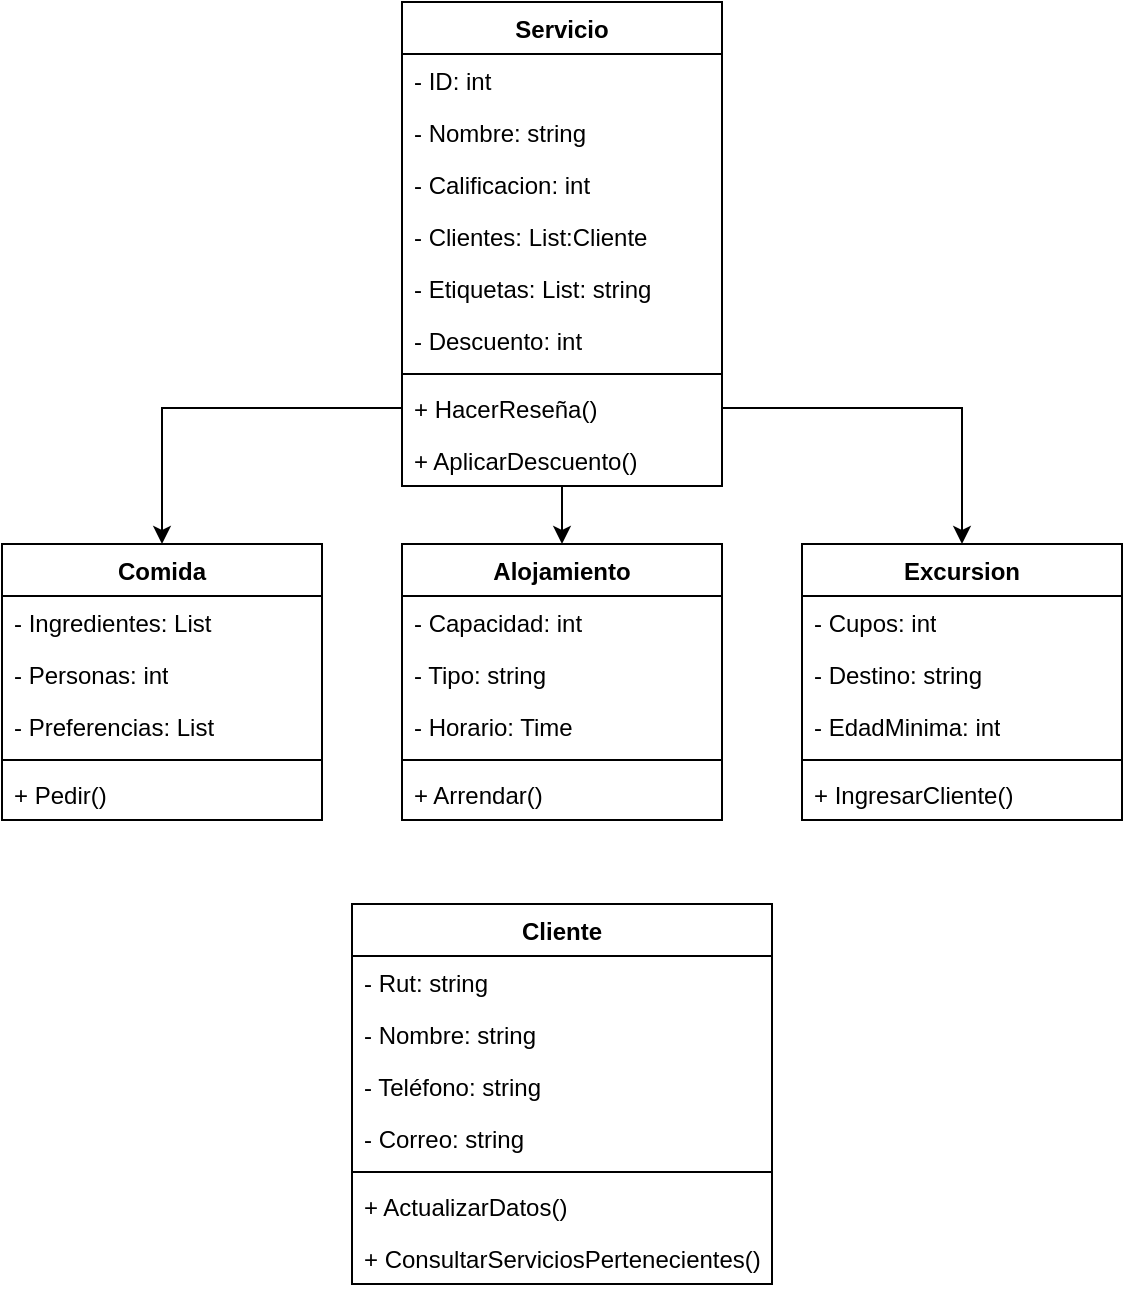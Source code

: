 <mxfile version="24.1.0" type="device">
  <diagram name="Page-1" id="vRsoUyfRr7oUPuzbqk2X">
    <mxGraphModel dx="1050" dy="1021" grid="1" gridSize="10" guides="1" tooltips="1" connect="1" arrows="1" fold="1" page="0" pageScale="1" pageWidth="850" pageHeight="1100" math="0" shadow="0">
      <root>
        <mxCell id="0" />
        <mxCell id="1" parent="0" />
        <mxCell id="MHgq21WoabchpBQRZmJi-1" value="Alojamiento" style="swimlane;fontStyle=1;align=center;verticalAlign=top;childLayout=stackLayout;horizontal=1;startSize=26;horizontalStack=0;resizeParent=1;resizeParentMax=0;resizeLast=0;collapsible=1;marginBottom=0;whiteSpace=wrap;html=1;" parent="1" vertex="1">
          <mxGeometry x="320" y="211" width="160" height="138" as="geometry" />
        </mxCell>
        <mxCell id="MHgq21WoabchpBQRZmJi-2" value="- Capacidad: int" style="text;strokeColor=none;fillColor=none;align=left;verticalAlign=top;spacingLeft=4;spacingRight=4;overflow=hidden;rotatable=0;points=[[0,0.5],[1,0.5]];portConstraint=eastwest;whiteSpace=wrap;html=1;" parent="MHgq21WoabchpBQRZmJi-1" vertex="1">
          <mxGeometry y="26" width="160" height="26" as="geometry" />
        </mxCell>
        <mxCell id="MHgq21WoabchpBQRZmJi-32" value="- Tipo: string" style="text;strokeColor=none;fillColor=none;align=left;verticalAlign=top;spacingLeft=4;spacingRight=4;overflow=hidden;rotatable=0;points=[[0,0.5],[1,0.5]];portConstraint=eastwest;whiteSpace=wrap;html=1;" parent="MHgq21WoabchpBQRZmJi-1" vertex="1">
          <mxGeometry y="52" width="160" height="26" as="geometry" />
        </mxCell>
        <mxCell id="MHgq21WoabchpBQRZmJi-39" value="- Horario: Time" style="text;strokeColor=none;fillColor=none;align=left;verticalAlign=top;spacingLeft=4;spacingRight=4;overflow=hidden;rotatable=0;points=[[0,0.5],[1,0.5]];portConstraint=eastwest;whiteSpace=wrap;html=1;" parent="MHgq21WoabchpBQRZmJi-1" vertex="1">
          <mxGeometry y="78" width="160" height="26" as="geometry" />
        </mxCell>
        <mxCell id="MHgq21WoabchpBQRZmJi-3" value="" style="line;strokeWidth=1;fillColor=none;align=left;verticalAlign=middle;spacingTop=-1;spacingLeft=3;spacingRight=3;rotatable=0;labelPosition=right;points=[];portConstraint=eastwest;strokeColor=inherit;" parent="MHgq21WoabchpBQRZmJi-1" vertex="1">
          <mxGeometry y="104" width="160" height="8" as="geometry" />
        </mxCell>
        <mxCell id="MHgq21WoabchpBQRZmJi-4" value="+ Arrendar()" style="text;strokeColor=none;fillColor=none;align=left;verticalAlign=top;spacingLeft=4;spacingRight=4;overflow=hidden;rotatable=0;points=[[0,0.5],[1,0.5]];portConstraint=eastwest;whiteSpace=wrap;html=1;" parent="MHgq21WoabchpBQRZmJi-1" vertex="1">
          <mxGeometry y="112" width="160" height="26" as="geometry" />
        </mxCell>
        <mxCell id="MHgq21WoabchpBQRZmJi-5" value="Excursion" style="swimlane;fontStyle=1;align=center;verticalAlign=top;childLayout=stackLayout;horizontal=1;startSize=26;horizontalStack=0;resizeParent=1;resizeParentMax=0;resizeLast=0;collapsible=1;marginBottom=0;whiteSpace=wrap;html=1;" parent="1" vertex="1">
          <mxGeometry x="520" y="211" width="160" height="138" as="geometry" />
        </mxCell>
        <mxCell id="MHgq21WoabchpBQRZmJi-6" value="- Cupos: int" style="text;strokeColor=none;fillColor=none;align=left;verticalAlign=top;spacingLeft=4;spacingRight=4;overflow=hidden;rotatable=0;points=[[0,0.5],[1,0.5]];portConstraint=eastwest;whiteSpace=wrap;html=1;" parent="MHgq21WoabchpBQRZmJi-5" vertex="1">
          <mxGeometry y="26" width="160" height="26" as="geometry" />
        </mxCell>
        <mxCell id="MHgq21WoabchpBQRZmJi-31" value="- Destino: string" style="text;strokeColor=none;fillColor=none;align=left;verticalAlign=top;spacingLeft=4;spacingRight=4;overflow=hidden;rotatable=0;points=[[0,0.5],[1,0.5]];portConstraint=eastwest;whiteSpace=wrap;html=1;" parent="MHgq21WoabchpBQRZmJi-5" vertex="1">
          <mxGeometry y="52" width="160" height="26" as="geometry" />
        </mxCell>
        <mxCell id="MHgq21WoabchpBQRZmJi-40" value="- EdadMinima: int" style="text;strokeColor=none;fillColor=none;align=left;verticalAlign=top;spacingLeft=4;spacingRight=4;overflow=hidden;rotatable=0;points=[[0,0.5],[1,0.5]];portConstraint=eastwest;whiteSpace=wrap;html=1;" parent="MHgq21WoabchpBQRZmJi-5" vertex="1">
          <mxGeometry y="78" width="160" height="26" as="geometry" />
        </mxCell>
        <mxCell id="MHgq21WoabchpBQRZmJi-7" value="" style="line;strokeWidth=1;fillColor=none;align=left;verticalAlign=middle;spacingTop=-1;spacingLeft=3;spacingRight=3;rotatable=0;labelPosition=right;points=[];portConstraint=eastwest;strokeColor=inherit;" parent="MHgq21WoabchpBQRZmJi-5" vertex="1">
          <mxGeometry y="104" width="160" height="8" as="geometry" />
        </mxCell>
        <mxCell id="MHgq21WoabchpBQRZmJi-8" value="+ IngresarCliente()" style="text;strokeColor=none;fillColor=none;align=left;verticalAlign=top;spacingLeft=4;spacingRight=4;overflow=hidden;rotatable=0;points=[[0,0.5],[1,0.5]];portConstraint=eastwest;whiteSpace=wrap;html=1;" parent="MHgq21WoabchpBQRZmJi-5" vertex="1">
          <mxGeometry y="112" width="160" height="26" as="geometry" />
        </mxCell>
        <mxCell id="MHgq21WoabchpBQRZmJi-9" value="Comida" style="swimlane;fontStyle=1;align=center;verticalAlign=top;childLayout=stackLayout;horizontal=1;startSize=26;horizontalStack=0;resizeParent=1;resizeParentMax=0;resizeLast=0;collapsible=1;marginBottom=0;whiteSpace=wrap;html=1;" parent="1" vertex="1">
          <mxGeometry x="120" y="211" width="160" height="138" as="geometry" />
        </mxCell>
        <mxCell id="MHgq21WoabchpBQRZmJi-10" value="- Ingredientes: List" style="text;strokeColor=none;fillColor=none;align=left;verticalAlign=top;spacingLeft=4;spacingRight=4;overflow=hidden;rotatable=0;points=[[0,0.5],[1,0.5]];portConstraint=eastwest;whiteSpace=wrap;html=1;" parent="MHgq21WoabchpBQRZmJi-9" vertex="1">
          <mxGeometry y="26" width="160" height="26" as="geometry" />
        </mxCell>
        <mxCell id="MHgq21WoabchpBQRZmJi-30" value="- Personas: int" style="text;strokeColor=none;fillColor=none;align=left;verticalAlign=top;spacingLeft=4;spacingRight=4;overflow=hidden;rotatable=0;points=[[0,0.5],[1,0.5]];portConstraint=eastwest;whiteSpace=wrap;html=1;" parent="MHgq21WoabchpBQRZmJi-9" vertex="1">
          <mxGeometry y="52" width="160" height="26" as="geometry" />
        </mxCell>
        <mxCell id="MHgq21WoabchpBQRZmJi-37" value="- Preferencias: List" style="text;strokeColor=none;fillColor=none;align=left;verticalAlign=top;spacingLeft=4;spacingRight=4;overflow=hidden;rotatable=0;points=[[0,0.5],[1,0.5]];portConstraint=eastwest;whiteSpace=wrap;html=1;" parent="MHgq21WoabchpBQRZmJi-9" vertex="1">
          <mxGeometry y="78" width="160" height="26" as="geometry" />
        </mxCell>
        <mxCell id="MHgq21WoabchpBQRZmJi-11" value="" style="line;strokeWidth=1;fillColor=none;align=left;verticalAlign=middle;spacingTop=-1;spacingLeft=3;spacingRight=3;rotatable=0;labelPosition=right;points=[];portConstraint=eastwest;strokeColor=inherit;" parent="MHgq21WoabchpBQRZmJi-9" vertex="1">
          <mxGeometry y="104" width="160" height="8" as="geometry" />
        </mxCell>
        <mxCell id="MHgq21WoabchpBQRZmJi-12" value="+ Pedir()" style="text;strokeColor=none;fillColor=none;align=left;verticalAlign=top;spacingLeft=4;spacingRight=4;overflow=hidden;rotatable=0;points=[[0,0.5],[1,0.5]];portConstraint=eastwest;whiteSpace=wrap;html=1;" parent="MHgq21WoabchpBQRZmJi-9" vertex="1">
          <mxGeometry y="112" width="160" height="26" as="geometry" />
        </mxCell>
        <mxCell id="MHgq21WoabchpBQRZmJi-13" value="Cliente" style="swimlane;fontStyle=1;align=center;verticalAlign=top;childLayout=stackLayout;horizontal=1;startSize=26;horizontalStack=0;resizeParent=1;resizeParentMax=0;resizeLast=0;collapsible=1;marginBottom=0;whiteSpace=wrap;html=1;" parent="1" vertex="1">
          <mxGeometry x="295" y="391" width="210" height="190" as="geometry" />
        </mxCell>
        <mxCell id="MHgq21WoabchpBQRZmJi-14" value="- Rut: string" style="text;strokeColor=none;fillColor=none;align=left;verticalAlign=top;spacingLeft=4;spacingRight=4;overflow=hidden;rotatable=0;points=[[0,0.5],[1,0.5]];portConstraint=eastwest;whiteSpace=wrap;html=1;" parent="MHgq21WoabchpBQRZmJi-13" vertex="1">
          <mxGeometry y="26" width="210" height="26" as="geometry" />
        </mxCell>
        <mxCell id="MHgq21WoabchpBQRZmJi-17" value="- Nombre: string" style="text;strokeColor=none;fillColor=none;align=left;verticalAlign=top;spacingLeft=4;spacingRight=4;overflow=hidden;rotatable=0;points=[[0,0.5],[1,0.5]];portConstraint=eastwest;whiteSpace=wrap;html=1;" parent="MHgq21WoabchpBQRZmJi-13" vertex="1">
          <mxGeometry y="52" width="210" height="26" as="geometry" />
        </mxCell>
        <mxCell id="MHgq21WoabchpBQRZmJi-33" value="- Teléfono: string" style="text;strokeColor=none;fillColor=none;align=left;verticalAlign=top;spacingLeft=4;spacingRight=4;overflow=hidden;rotatable=0;points=[[0,0.5],[1,0.5]];portConstraint=eastwest;whiteSpace=wrap;html=1;" parent="MHgq21WoabchpBQRZmJi-13" vertex="1">
          <mxGeometry y="78" width="210" height="26" as="geometry" />
        </mxCell>
        <mxCell id="MHgq21WoabchpBQRZmJi-34" value="- Correo: string" style="text;strokeColor=none;fillColor=none;align=left;verticalAlign=top;spacingLeft=4;spacingRight=4;overflow=hidden;rotatable=0;points=[[0,0.5],[1,0.5]];portConstraint=eastwest;whiteSpace=wrap;html=1;" parent="MHgq21WoabchpBQRZmJi-13" vertex="1">
          <mxGeometry y="104" width="210" height="26" as="geometry" />
        </mxCell>
        <mxCell id="MHgq21WoabchpBQRZmJi-15" value="" style="line;strokeWidth=1;fillColor=none;align=left;verticalAlign=middle;spacingTop=-1;spacingLeft=3;spacingRight=3;rotatable=0;labelPosition=right;points=[];portConstraint=eastwest;strokeColor=inherit;" parent="MHgq21WoabchpBQRZmJi-13" vertex="1">
          <mxGeometry y="130" width="210" height="8" as="geometry" />
        </mxCell>
        <mxCell id="MHgq21WoabchpBQRZmJi-16" value="+ ActualizarDatos()" style="text;strokeColor=none;fillColor=none;align=left;verticalAlign=top;spacingLeft=4;spacingRight=4;overflow=hidden;rotatable=0;points=[[0,0.5],[1,0.5]];portConstraint=eastwest;whiteSpace=wrap;html=1;" parent="MHgq21WoabchpBQRZmJi-13" vertex="1">
          <mxGeometry y="138" width="210" height="26" as="geometry" />
        </mxCell>
        <mxCell id="MHgq21WoabchpBQRZmJi-35" value="+ ConsultarServiciosPertenecientes()" style="text;strokeColor=none;fillColor=none;align=left;verticalAlign=top;spacingLeft=4;spacingRight=4;overflow=hidden;rotatable=0;points=[[0,0.5],[1,0.5]];portConstraint=eastwest;whiteSpace=wrap;html=1;" parent="MHgq21WoabchpBQRZmJi-13" vertex="1">
          <mxGeometry y="164" width="210" height="26" as="geometry" />
        </mxCell>
        <mxCell id="MHgq21WoabchpBQRZmJi-42" style="edgeStyle=orthogonalEdgeStyle;rounded=0;orthogonalLoop=1;jettySize=auto;html=1;exitX=0.5;exitY=1;exitDx=0;exitDy=0;entryX=0.5;entryY=0;entryDx=0;entryDy=0;" parent="1" source="MHgq21WoabchpBQRZmJi-24" target="MHgq21WoabchpBQRZmJi-1" edge="1">
          <mxGeometry relative="1" as="geometry">
            <mxPoint x="400" y="176" as="sourcePoint" />
          </mxGeometry>
        </mxCell>
        <mxCell id="MHgq21WoabchpBQRZmJi-24" value="Servicio" style="swimlane;fontStyle=1;align=center;verticalAlign=top;childLayout=stackLayout;horizontal=1;startSize=26;horizontalStack=0;resizeParent=1;resizeParentMax=0;resizeLast=0;collapsible=1;marginBottom=0;whiteSpace=wrap;html=1;" parent="1" vertex="1">
          <mxGeometry x="320" y="-60" width="160" height="242" as="geometry" />
        </mxCell>
        <mxCell id="MHgq21WoabchpBQRZmJi-25" value="- ID: int" style="text;strokeColor=none;fillColor=none;align=left;verticalAlign=top;spacingLeft=4;spacingRight=4;overflow=hidden;rotatable=0;points=[[0,0.5],[1,0.5]];portConstraint=eastwest;whiteSpace=wrap;html=1;" parent="MHgq21WoabchpBQRZmJi-24" vertex="1">
          <mxGeometry y="26" width="160" height="26" as="geometry" />
        </mxCell>
        <mxCell id="MHgq21WoabchpBQRZmJi-26" value="- Nombre: string" style="text;strokeColor=none;fillColor=none;align=left;verticalAlign=top;spacingLeft=4;spacingRight=4;overflow=hidden;rotatable=0;points=[[0,0.5],[1,0.5]];portConstraint=eastwest;whiteSpace=wrap;html=1;" parent="MHgq21WoabchpBQRZmJi-24" vertex="1">
          <mxGeometry y="52" width="160" height="26" as="geometry" />
        </mxCell>
        <mxCell id="MHgq21WoabchpBQRZmJi-38" value="- Calificacion: int" style="text;strokeColor=none;fillColor=none;align=left;verticalAlign=top;spacingLeft=4;spacingRight=4;overflow=hidden;rotatable=0;points=[[0,0.5],[1,0.5]];portConstraint=eastwest;whiteSpace=wrap;html=1;" parent="MHgq21WoabchpBQRZmJi-24" vertex="1">
          <mxGeometry y="78" width="160" height="26" as="geometry" />
        </mxCell>
        <mxCell id="MHgq21WoabchpBQRZmJi-44" value="- Clientes: List:Cliente" style="text;strokeColor=none;fillColor=none;align=left;verticalAlign=top;spacingLeft=4;spacingRight=4;overflow=hidden;rotatable=0;points=[[0,0.5],[1,0.5]];portConstraint=eastwest;whiteSpace=wrap;html=1;" parent="MHgq21WoabchpBQRZmJi-24" vertex="1">
          <mxGeometry y="104" width="160" height="26" as="geometry" />
        </mxCell>
        <mxCell id="MHgq21WoabchpBQRZmJi-46" value="- Etiquetas: List: string" style="text;strokeColor=none;fillColor=none;align=left;verticalAlign=top;spacingLeft=4;spacingRight=4;overflow=hidden;rotatable=0;points=[[0,0.5],[1,0.5]];portConstraint=eastwest;whiteSpace=wrap;html=1;" parent="MHgq21WoabchpBQRZmJi-24" vertex="1">
          <mxGeometry y="130" width="160" height="26" as="geometry" />
        </mxCell>
        <mxCell id="MHgq21WoabchpBQRZmJi-47" value="- Descuento: int" style="text;strokeColor=none;fillColor=none;align=left;verticalAlign=top;spacingLeft=4;spacingRight=4;overflow=hidden;rotatable=0;points=[[0,0.5],[1,0.5]];portConstraint=eastwest;whiteSpace=wrap;html=1;" parent="MHgq21WoabchpBQRZmJi-24" vertex="1">
          <mxGeometry y="156" width="160" height="26" as="geometry" />
        </mxCell>
        <mxCell id="MHgq21WoabchpBQRZmJi-27" value="" style="line;strokeWidth=1;fillColor=none;align=left;verticalAlign=middle;spacingTop=-1;spacingLeft=3;spacingRight=3;rotatable=0;labelPosition=right;points=[];portConstraint=eastwest;strokeColor=inherit;" parent="MHgq21WoabchpBQRZmJi-24" vertex="1">
          <mxGeometry y="182" width="160" height="8" as="geometry" />
        </mxCell>
        <mxCell id="MHgq21WoabchpBQRZmJi-29" value="+ HacerReseña()" style="text;strokeColor=none;fillColor=none;align=left;verticalAlign=top;spacingLeft=4;spacingRight=4;overflow=hidden;rotatable=0;points=[[0,0.5],[1,0.5]];portConstraint=eastwest;whiteSpace=wrap;html=1;" parent="MHgq21WoabchpBQRZmJi-24" vertex="1">
          <mxGeometry y="190" width="160" height="26" as="geometry" />
        </mxCell>
        <mxCell id="MHgq21WoabchpBQRZmJi-36" value="+ AplicarDescuento()" style="text;strokeColor=none;fillColor=none;align=left;verticalAlign=top;spacingLeft=4;spacingRight=4;overflow=hidden;rotatable=0;points=[[0,0.5],[1,0.5]];portConstraint=eastwest;whiteSpace=wrap;html=1;" parent="MHgq21WoabchpBQRZmJi-24" vertex="1">
          <mxGeometry y="216" width="160" height="26" as="geometry" />
        </mxCell>
        <mxCell id="MHgq21WoabchpBQRZmJi-41" style="edgeStyle=orthogonalEdgeStyle;rounded=0;orthogonalLoop=1;jettySize=auto;html=1;exitX=0;exitY=0.5;exitDx=0;exitDy=0;entryX=0.5;entryY=0;entryDx=0;entryDy=0;" parent="1" source="MHgq21WoabchpBQRZmJi-29" target="MHgq21WoabchpBQRZmJi-9" edge="1">
          <mxGeometry relative="1" as="geometry" />
        </mxCell>
        <mxCell id="MHgq21WoabchpBQRZmJi-43" style="edgeStyle=orthogonalEdgeStyle;rounded=0;orthogonalLoop=1;jettySize=auto;html=1;exitX=1;exitY=0.5;exitDx=0;exitDy=0;entryX=0.5;entryY=0;entryDx=0;entryDy=0;" parent="1" source="MHgq21WoabchpBQRZmJi-29" target="MHgq21WoabchpBQRZmJi-5" edge="1">
          <mxGeometry relative="1" as="geometry" />
        </mxCell>
      </root>
    </mxGraphModel>
  </diagram>
</mxfile>
